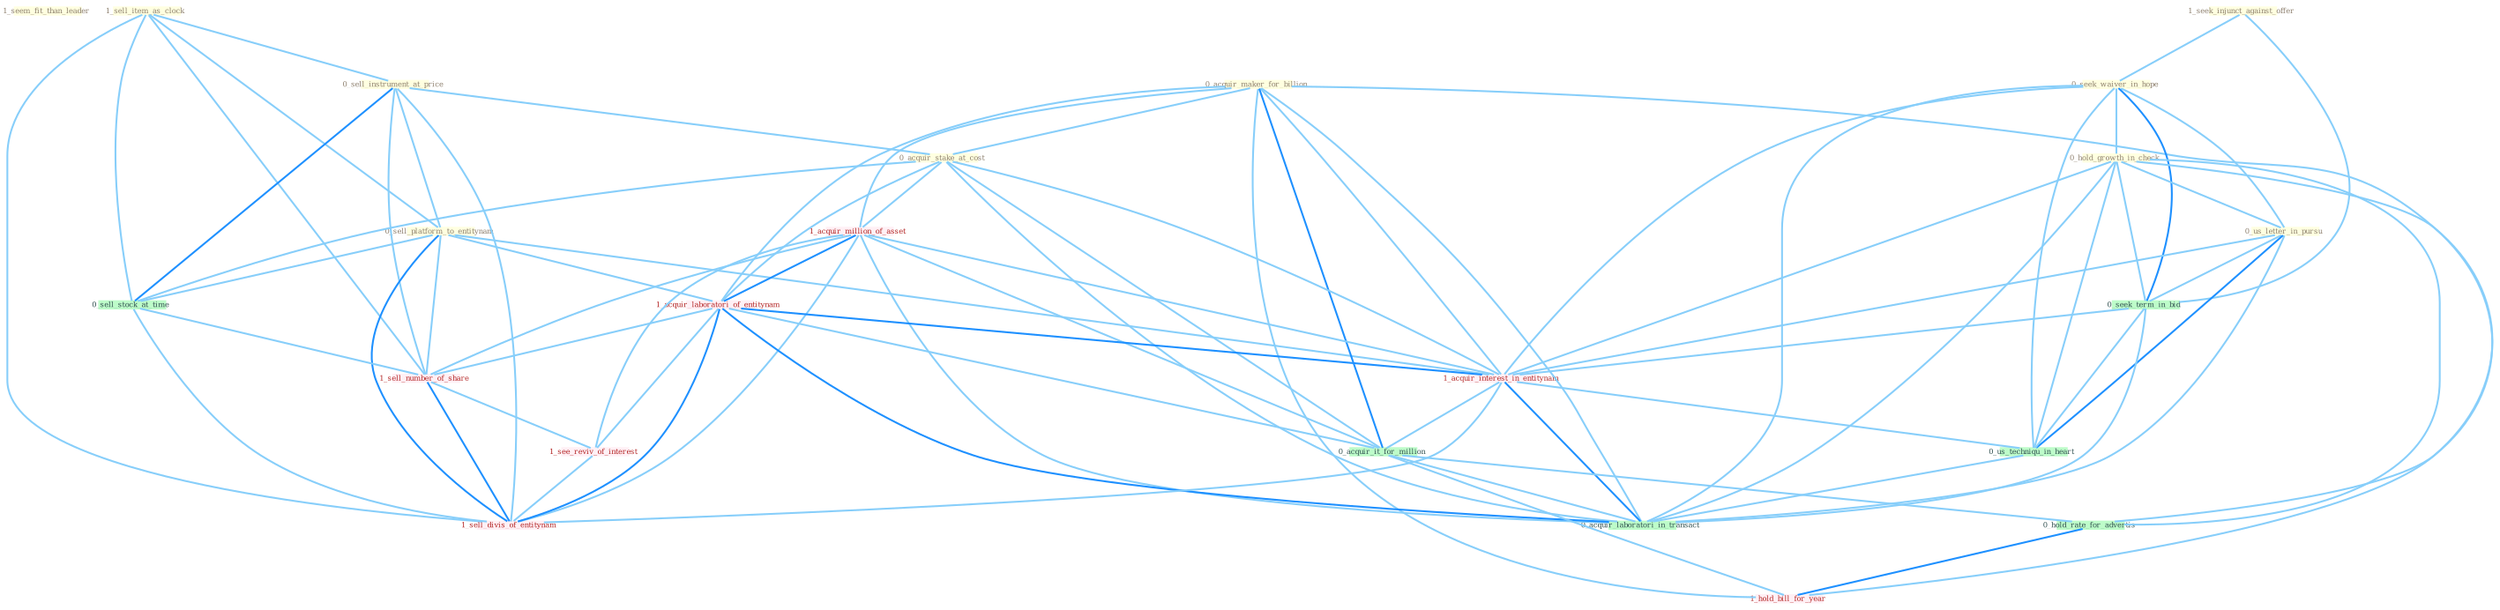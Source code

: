 Graph G{ 
    node
    [shape=polygon,style=filled,width=.5,height=.06,color="#BDFCC9",fixedsize=true,fontsize=4,
    fontcolor="#2f4f4f"];
    {node
    [color="#ffffe0", fontcolor="#8b7d6b"] "1_seem_fit_than_leader " "1_sell_item_as_clock " "0_sell_instrument_at_price " "0_sell_platform_to_entitynam " "1_seek_injunct_against_offer " "0_acquir_maker_for_billion " "0_seek_waiver_in_hope " "0_acquir_stake_at_cost " "0_hold_growth_in_check " "0_us_letter_in_pursu "}
{node [color="#fff0f5", fontcolor="#b22222"] "1_acquir_million_of_asset " "1_acquir_laboratori_of_entitynam " "1_acquir_interest_in_entitynam " "1_sell_number_of_share " "1_see_reviv_of_interest " "1_hold_bill_for_year " "1_sell_divis_of_entitynam "}
edge [color="#B0E2FF"];

	"1_sell_item_as_clock " -- "0_sell_instrument_at_price " [w="1", color="#87cefa" ];
	"1_sell_item_as_clock " -- "0_sell_platform_to_entitynam " [w="1", color="#87cefa" ];
	"1_sell_item_as_clock " -- "0_sell_stock_at_time " [w="1", color="#87cefa" ];
	"1_sell_item_as_clock " -- "1_sell_number_of_share " [w="1", color="#87cefa" ];
	"1_sell_item_as_clock " -- "1_sell_divis_of_entitynam " [w="1", color="#87cefa" ];
	"0_sell_instrument_at_price " -- "0_sell_platform_to_entitynam " [w="1", color="#87cefa" ];
	"0_sell_instrument_at_price " -- "0_acquir_stake_at_cost " [w="1", color="#87cefa" ];
	"0_sell_instrument_at_price " -- "0_sell_stock_at_time " [w="2", color="#1e90ff" , len=0.8];
	"0_sell_instrument_at_price " -- "1_sell_number_of_share " [w="1", color="#87cefa" ];
	"0_sell_instrument_at_price " -- "1_sell_divis_of_entitynam " [w="1", color="#87cefa" ];
	"0_sell_platform_to_entitynam " -- "1_acquir_laboratori_of_entitynam " [w="1", color="#87cefa" ];
	"0_sell_platform_to_entitynam " -- "1_acquir_interest_in_entitynam " [w="1", color="#87cefa" ];
	"0_sell_platform_to_entitynam " -- "0_sell_stock_at_time " [w="1", color="#87cefa" ];
	"0_sell_platform_to_entitynam " -- "1_sell_number_of_share " [w="1", color="#87cefa" ];
	"0_sell_platform_to_entitynam " -- "1_sell_divis_of_entitynam " [w="2", color="#1e90ff" , len=0.8];
	"1_seek_injunct_against_offer " -- "0_seek_waiver_in_hope " [w="1", color="#87cefa" ];
	"1_seek_injunct_against_offer " -- "0_seek_term_in_bid " [w="1", color="#87cefa" ];
	"0_acquir_maker_for_billion " -- "0_acquir_stake_at_cost " [w="1", color="#87cefa" ];
	"0_acquir_maker_for_billion " -- "1_acquir_million_of_asset " [w="1", color="#87cefa" ];
	"0_acquir_maker_for_billion " -- "1_acquir_laboratori_of_entitynam " [w="1", color="#87cefa" ];
	"0_acquir_maker_for_billion " -- "1_acquir_interest_in_entitynam " [w="1", color="#87cefa" ];
	"0_acquir_maker_for_billion " -- "0_acquir_it_for_million " [w="2", color="#1e90ff" , len=0.8];
	"0_acquir_maker_for_billion " -- "0_hold_rate_for_advertis " [w="1", color="#87cefa" ];
	"0_acquir_maker_for_billion " -- "0_acquir_laboratori_in_transact " [w="1", color="#87cefa" ];
	"0_acquir_maker_for_billion " -- "1_hold_bill_for_year " [w="1", color="#87cefa" ];
	"0_seek_waiver_in_hope " -- "0_hold_growth_in_check " [w="1", color="#87cefa" ];
	"0_seek_waiver_in_hope " -- "0_us_letter_in_pursu " [w="1", color="#87cefa" ];
	"0_seek_waiver_in_hope " -- "0_seek_term_in_bid " [w="2", color="#1e90ff" , len=0.8];
	"0_seek_waiver_in_hope " -- "1_acquir_interest_in_entitynam " [w="1", color="#87cefa" ];
	"0_seek_waiver_in_hope " -- "0_us_techniqu_in_heart " [w="1", color="#87cefa" ];
	"0_seek_waiver_in_hope " -- "0_acquir_laboratori_in_transact " [w="1", color="#87cefa" ];
	"0_acquir_stake_at_cost " -- "1_acquir_million_of_asset " [w="1", color="#87cefa" ];
	"0_acquir_stake_at_cost " -- "1_acquir_laboratori_of_entitynam " [w="1", color="#87cefa" ];
	"0_acquir_stake_at_cost " -- "1_acquir_interest_in_entitynam " [w="1", color="#87cefa" ];
	"0_acquir_stake_at_cost " -- "0_acquir_it_for_million " [w="1", color="#87cefa" ];
	"0_acquir_stake_at_cost " -- "0_acquir_laboratori_in_transact " [w="1", color="#87cefa" ];
	"0_acquir_stake_at_cost " -- "0_sell_stock_at_time " [w="1", color="#87cefa" ];
	"0_hold_growth_in_check " -- "0_us_letter_in_pursu " [w="1", color="#87cefa" ];
	"0_hold_growth_in_check " -- "0_seek_term_in_bid " [w="1", color="#87cefa" ];
	"0_hold_growth_in_check " -- "1_acquir_interest_in_entitynam " [w="1", color="#87cefa" ];
	"0_hold_growth_in_check " -- "0_us_techniqu_in_heart " [w="1", color="#87cefa" ];
	"0_hold_growth_in_check " -- "0_hold_rate_for_advertis " [w="1", color="#87cefa" ];
	"0_hold_growth_in_check " -- "0_acquir_laboratori_in_transact " [w="1", color="#87cefa" ];
	"0_hold_growth_in_check " -- "1_hold_bill_for_year " [w="1", color="#87cefa" ];
	"0_us_letter_in_pursu " -- "0_seek_term_in_bid " [w="1", color="#87cefa" ];
	"0_us_letter_in_pursu " -- "1_acquir_interest_in_entitynam " [w="1", color="#87cefa" ];
	"0_us_letter_in_pursu " -- "0_us_techniqu_in_heart " [w="2", color="#1e90ff" , len=0.8];
	"0_us_letter_in_pursu " -- "0_acquir_laboratori_in_transact " [w="1", color="#87cefa" ];
	"1_acquir_million_of_asset " -- "1_acquir_laboratori_of_entitynam " [w="2", color="#1e90ff" , len=0.8];
	"1_acquir_million_of_asset " -- "1_acquir_interest_in_entitynam " [w="1", color="#87cefa" ];
	"1_acquir_million_of_asset " -- "0_acquir_it_for_million " [w="1", color="#87cefa" ];
	"1_acquir_million_of_asset " -- "0_acquir_laboratori_in_transact " [w="1", color="#87cefa" ];
	"1_acquir_million_of_asset " -- "1_sell_number_of_share " [w="1", color="#87cefa" ];
	"1_acquir_million_of_asset " -- "1_see_reviv_of_interest " [w="1", color="#87cefa" ];
	"1_acquir_million_of_asset " -- "1_sell_divis_of_entitynam " [w="1", color="#87cefa" ];
	"1_acquir_laboratori_of_entitynam " -- "1_acquir_interest_in_entitynam " [w="2", color="#1e90ff" , len=0.8];
	"1_acquir_laboratori_of_entitynam " -- "0_acquir_it_for_million " [w="1", color="#87cefa" ];
	"1_acquir_laboratori_of_entitynam " -- "0_acquir_laboratori_in_transact " [w="2", color="#1e90ff" , len=0.8];
	"1_acquir_laboratori_of_entitynam " -- "1_sell_number_of_share " [w="1", color="#87cefa" ];
	"1_acquir_laboratori_of_entitynam " -- "1_see_reviv_of_interest " [w="1", color="#87cefa" ];
	"1_acquir_laboratori_of_entitynam " -- "1_sell_divis_of_entitynam " [w="2", color="#1e90ff" , len=0.8];
	"0_seek_term_in_bid " -- "1_acquir_interest_in_entitynam " [w="1", color="#87cefa" ];
	"0_seek_term_in_bid " -- "0_us_techniqu_in_heart " [w="1", color="#87cefa" ];
	"0_seek_term_in_bid " -- "0_acquir_laboratori_in_transact " [w="1", color="#87cefa" ];
	"1_acquir_interest_in_entitynam " -- "0_us_techniqu_in_heart " [w="1", color="#87cefa" ];
	"1_acquir_interest_in_entitynam " -- "0_acquir_it_for_million " [w="1", color="#87cefa" ];
	"1_acquir_interest_in_entitynam " -- "0_acquir_laboratori_in_transact " [w="2", color="#1e90ff" , len=0.8];
	"1_acquir_interest_in_entitynam " -- "1_sell_divis_of_entitynam " [w="1", color="#87cefa" ];
	"0_us_techniqu_in_heart " -- "0_acquir_laboratori_in_transact " [w="1", color="#87cefa" ];
	"0_acquir_it_for_million " -- "0_hold_rate_for_advertis " [w="1", color="#87cefa" ];
	"0_acquir_it_for_million " -- "0_acquir_laboratori_in_transact " [w="1", color="#87cefa" ];
	"0_acquir_it_for_million " -- "1_hold_bill_for_year " [w="1", color="#87cefa" ];
	"0_hold_rate_for_advertis " -- "1_hold_bill_for_year " [w="2", color="#1e90ff" , len=0.8];
	"0_sell_stock_at_time " -- "1_sell_number_of_share " [w="1", color="#87cefa" ];
	"0_sell_stock_at_time " -- "1_sell_divis_of_entitynam " [w="1", color="#87cefa" ];
	"1_sell_number_of_share " -- "1_see_reviv_of_interest " [w="1", color="#87cefa" ];
	"1_sell_number_of_share " -- "1_sell_divis_of_entitynam " [w="2", color="#1e90ff" , len=0.8];
	"1_see_reviv_of_interest " -- "1_sell_divis_of_entitynam " [w="1", color="#87cefa" ];
}